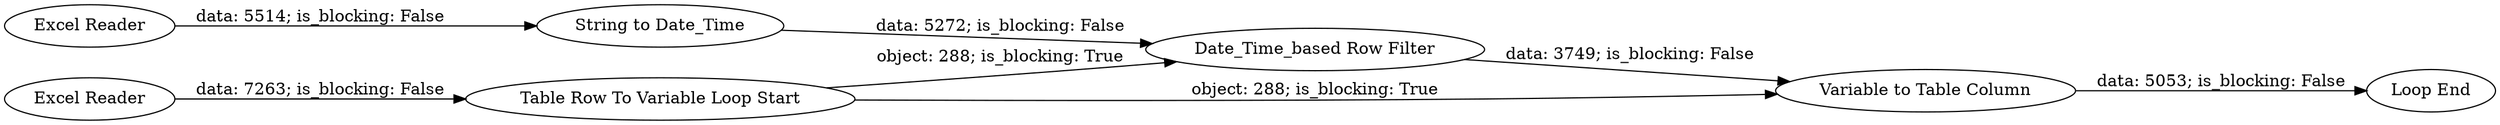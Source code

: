 digraph {
	"6332961910903748507_1" [label="Excel Reader"]
	"6332961910903748507_9" [label="Variable to Table Column"]
	"6332961910903748507_6" [label="Table Row To Variable Loop Start"]
	"6332961910903748507_2" [label="Excel Reader"]
	"6332961910903748507_4" [label="Date_Time_based Row Filter"]
	"6332961910903748507_10" [label="Loop End"]
	"6332961910903748507_3" [label="String to Date_Time"]
	"6332961910903748507_2" -> "6332961910903748507_6" [label="data: 7263; is_blocking: False"]
	"6332961910903748507_6" -> "6332961910903748507_9" [label="object: 288; is_blocking: True"]
	"6332961910903748507_1" -> "6332961910903748507_3" [label="data: 5514; is_blocking: False"]
	"6332961910903748507_4" -> "6332961910903748507_9" [label="data: 3749; is_blocking: False"]
	"6332961910903748507_9" -> "6332961910903748507_10" [label="data: 5053; is_blocking: False"]
	"6332961910903748507_6" -> "6332961910903748507_4" [label="object: 288; is_blocking: True"]
	"6332961910903748507_3" -> "6332961910903748507_4" [label="data: 5272; is_blocking: False"]
	rankdir=LR
}
